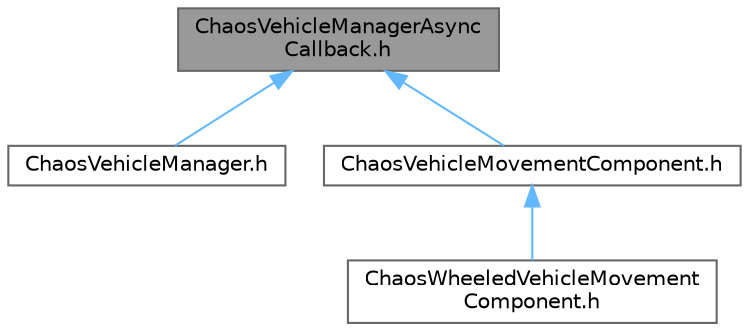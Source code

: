 digraph "ChaosVehicleManagerAsyncCallback.h"
{
 // INTERACTIVE_SVG=YES
 // LATEX_PDF_SIZE
  bgcolor="transparent";
  edge [fontname=Helvetica,fontsize=10,labelfontname=Helvetica,labelfontsize=10];
  node [fontname=Helvetica,fontsize=10,shape=box,height=0.2,width=0.4];
  Node1 [id="Node000001",label="ChaosVehicleManagerAsync\lCallback.h",height=0.2,width=0.4,color="gray40", fillcolor="grey60", style="filled", fontcolor="black",tooltip=" "];
  Node1 -> Node2 [id="edge1_Node000001_Node000002",dir="back",color="steelblue1",style="solid",tooltip=" "];
  Node2 [id="Node000002",label="ChaosVehicleManager.h",height=0.2,width=0.4,color="grey40", fillcolor="white", style="filled",URL="$d3/d70/ChaosVehicleManager_8h.html",tooltip=" "];
  Node1 -> Node3 [id="edge2_Node000001_Node000003",dir="back",color="steelblue1",style="solid",tooltip=" "];
  Node3 [id="Node000003",label="ChaosVehicleMovementComponent.h",height=0.2,width=0.4,color="grey40", fillcolor="white", style="filled",URL="$dc/dfc/ChaosVehicleMovementComponent_8h.html",tooltip=" "];
  Node3 -> Node4 [id="edge3_Node000003_Node000004",dir="back",color="steelblue1",style="solid",tooltip=" "];
  Node4 [id="Node000004",label="ChaosWheeledVehicleMovement\lComponent.h",height=0.2,width=0.4,color="grey40", fillcolor="white", style="filled",URL="$dc/d77/ChaosWheeledVehicleMovementComponent_8h.html",tooltip=" "];
}

